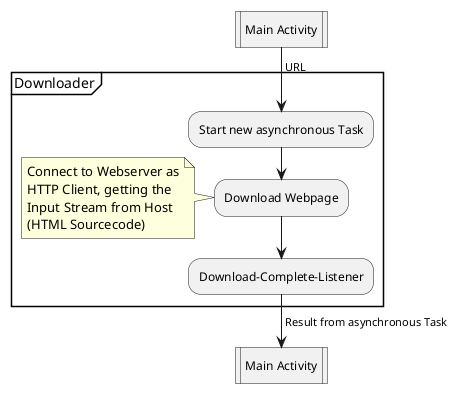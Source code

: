 @startuml Downloader
:Main Activity|

partition Downloader {
    
    ->URL; 
    :Start new asynchronous Task;
    :Download Webpage;
    note left
        Connect to Webserver as
        HTTP Client, getting the
        Input Stream from Host
        (HTML Sourcecode)
    end note
    :Download-Complete-Listener;
    ->Result from asynchronous Task;
}
:Main Activity|

@enduml
